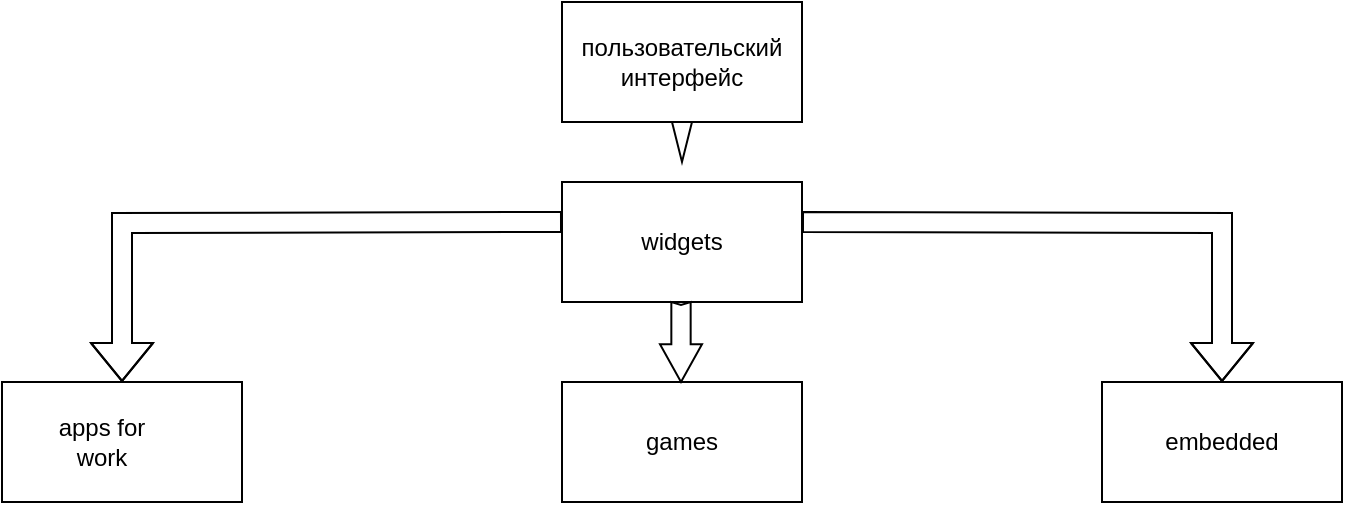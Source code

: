 <mxfile version="15.4.3" type="github">
  <diagram id="hV5nrhPVNMLSN2SdXfnI" name="Page-1">
    <mxGraphModel dx="716" dy="337" grid="1" gridSize="10" guides="1" tooltips="1" connect="1" arrows="1" fold="1" page="1" pageScale="1" pageWidth="827" pageHeight="1169" math="0" shadow="0">
      <root>
        <mxCell id="0" />
        <mxCell id="1" parent="0" />
        <mxCell id="RNcqzkn02mb_PASCYRnu-1" value="" style="rounded=0;whiteSpace=wrap;html=1;strokeColor=#000000;" parent="1" vertex="1">
          <mxGeometry x="340" y="10" width="120" height="60" as="geometry" />
        </mxCell>
        <mxCell id="RNcqzkn02mb_PASCYRnu-2" value="пользовательский&lt;br&gt;интерфейс" style="text;html=1;strokeColor=none;fillColor=none;align=center;verticalAlign=middle;whiteSpace=wrap;rounded=0;" parent="1" vertex="1">
          <mxGeometry x="370" y="25" width="60" height="30" as="geometry" />
        </mxCell>
        <mxCell id="RNcqzkn02mb_PASCYRnu-3" value="" style="rounded=0;whiteSpace=wrap;html=1;strokeColor=#000000;" parent="1" vertex="1">
          <mxGeometry x="340" y="100" width="120" height="60" as="geometry" />
        </mxCell>
        <mxCell id="RNcqzkn02mb_PASCYRnu-5" value="widgets" style="text;html=1;strokeColor=none;fillColor=none;align=center;verticalAlign=middle;whiteSpace=wrap;rounded=0;" parent="1" vertex="1">
          <mxGeometry x="370" y="115" width="60" height="30" as="geometry" />
        </mxCell>
        <mxCell id="RNcqzkn02mb_PASCYRnu-6" value="" style="rounded=0;whiteSpace=wrap;html=1;strokeColor=#000000;" parent="1" vertex="1">
          <mxGeometry x="60" y="200" width="120" height="60" as="geometry" />
        </mxCell>
        <mxCell id="RNcqzkn02mb_PASCYRnu-7" value="" style="rounded=0;whiteSpace=wrap;html=1;strokeColor=#000000;" parent="1" vertex="1">
          <mxGeometry x="340" y="200" width="120" height="60" as="geometry" />
        </mxCell>
        <mxCell id="RNcqzkn02mb_PASCYRnu-8" value="" style="rounded=0;whiteSpace=wrap;html=1;strokeColor=#000000;" parent="1" vertex="1">
          <mxGeometry x="610" y="200" width="120" height="60" as="geometry" />
        </mxCell>
        <mxCell id="RNcqzkn02mb_PASCYRnu-9" value="apps for work" style="text;html=1;strokeColor=none;fillColor=none;align=center;verticalAlign=middle;whiteSpace=wrap;rounded=0;" parent="1" vertex="1">
          <mxGeometry x="80" y="215" width="60" height="30" as="geometry" />
        </mxCell>
        <mxCell id="hAVcg_jXKsXOxKNlVRBH-1" value="games" style="text;html=1;strokeColor=none;fillColor=none;align=center;verticalAlign=middle;whiteSpace=wrap;rounded=0;" vertex="1" parent="1">
          <mxGeometry x="370" y="215" width="60" height="30" as="geometry" />
        </mxCell>
        <mxCell id="hAVcg_jXKsXOxKNlVRBH-4" value="embedded" style="text;html=1;strokeColor=none;fillColor=none;align=center;verticalAlign=middle;whiteSpace=wrap;rounded=0;" vertex="1" parent="1">
          <mxGeometry x="640" y="215" width="60" height="30" as="geometry" />
        </mxCell>
        <mxCell id="hAVcg_jXKsXOxKNlVRBH-7" value="" style="html=1;shadow=0;dashed=0;align=center;verticalAlign=middle;shape=mxgraph.arrows2.arrow;dy=0.6;dx=40;direction=south;notch=0;strokeColor=#000000;" vertex="1" parent="1">
          <mxGeometry x="395" y="70" width="10" height="20" as="geometry" />
        </mxCell>
        <mxCell id="hAVcg_jXKsXOxKNlVRBH-8" value="" style="shape=flexArrow;endArrow=classic;html=1;rounded=0;edgeStyle=orthogonalEdgeStyle;entryX=0.5;entryY=0;entryDx=0;entryDy=0;" edge="1" parent="1" target="RNcqzkn02mb_PASCYRnu-8">
          <mxGeometry width="50" height="50" relative="1" as="geometry">
            <mxPoint x="460" y="120" as="sourcePoint" />
            <mxPoint x="670" y="200" as="targetPoint" />
          </mxGeometry>
        </mxCell>
        <mxCell id="hAVcg_jXKsXOxKNlVRBH-9" value="" style="shape=flexArrow;endArrow=classic;html=1;rounded=0;edgeStyle=orthogonalEdgeStyle;entryX=0.5;entryY=0;entryDx=0;entryDy=0;" edge="1" parent="1" target="RNcqzkn02mb_PASCYRnu-6">
          <mxGeometry width="50" height="50" relative="1" as="geometry">
            <mxPoint x="340" y="120" as="sourcePoint" />
            <mxPoint x="150" y="190" as="targetPoint" />
          </mxGeometry>
        </mxCell>
        <mxCell id="hAVcg_jXKsXOxKNlVRBH-10" value="" style="html=1;shadow=0;dashed=0;align=center;verticalAlign=middle;shape=mxgraph.arrows2.arrow;dy=0.54;dx=18.86;direction=south;notch=1.48;strokeColor=#000000;" vertex="1" parent="1">
          <mxGeometry x="389" y="160" width="21" height="40" as="geometry" />
        </mxCell>
      </root>
    </mxGraphModel>
  </diagram>
</mxfile>
